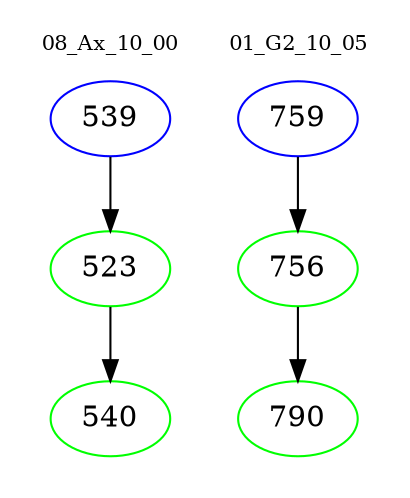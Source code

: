 digraph{
subgraph cluster_0 {
color = white
label = "08_Ax_10_00";
fontsize=10;
T0_539 [label="539", color="blue"]
T0_539 -> T0_523 [color="black"]
T0_523 [label="523", color="green"]
T0_523 -> T0_540 [color="black"]
T0_540 [label="540", color="green"]
}
subgraph cluster_1 {
color = white
label = "01_G2_10_05";
fontsize=10;
T1_759 [label="759", color="blue"]
T1_759 -> T1_756 [color="black"]
T1_756 [label="756", color="green"]
T1_756 -> T1_790 [color="black"]
T1_790 [label="790", color="green"]
}
}
